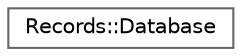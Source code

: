 digraph "Графічна ієрархія класів"
{
 // LATEX_PDF_SIZE
  bgcolor="transparent";
  edge [fontname=Helvetica,fontsize=10,labelfontname=Helvetica,labelfontsize=10];
  node [fontname=Helvetica,fontsize=10,shape=box,height=0.2,width=0.4];
  rankdir="LR";
  Node0 [id="Node000000",label="Records::Database",height=0.2,width=0.4,color="grey40", fillcolor="white", style="filled",URL="$class_records_1_1_database.html",tooltip="Клас, що представляє базу даних позицій."];
}
